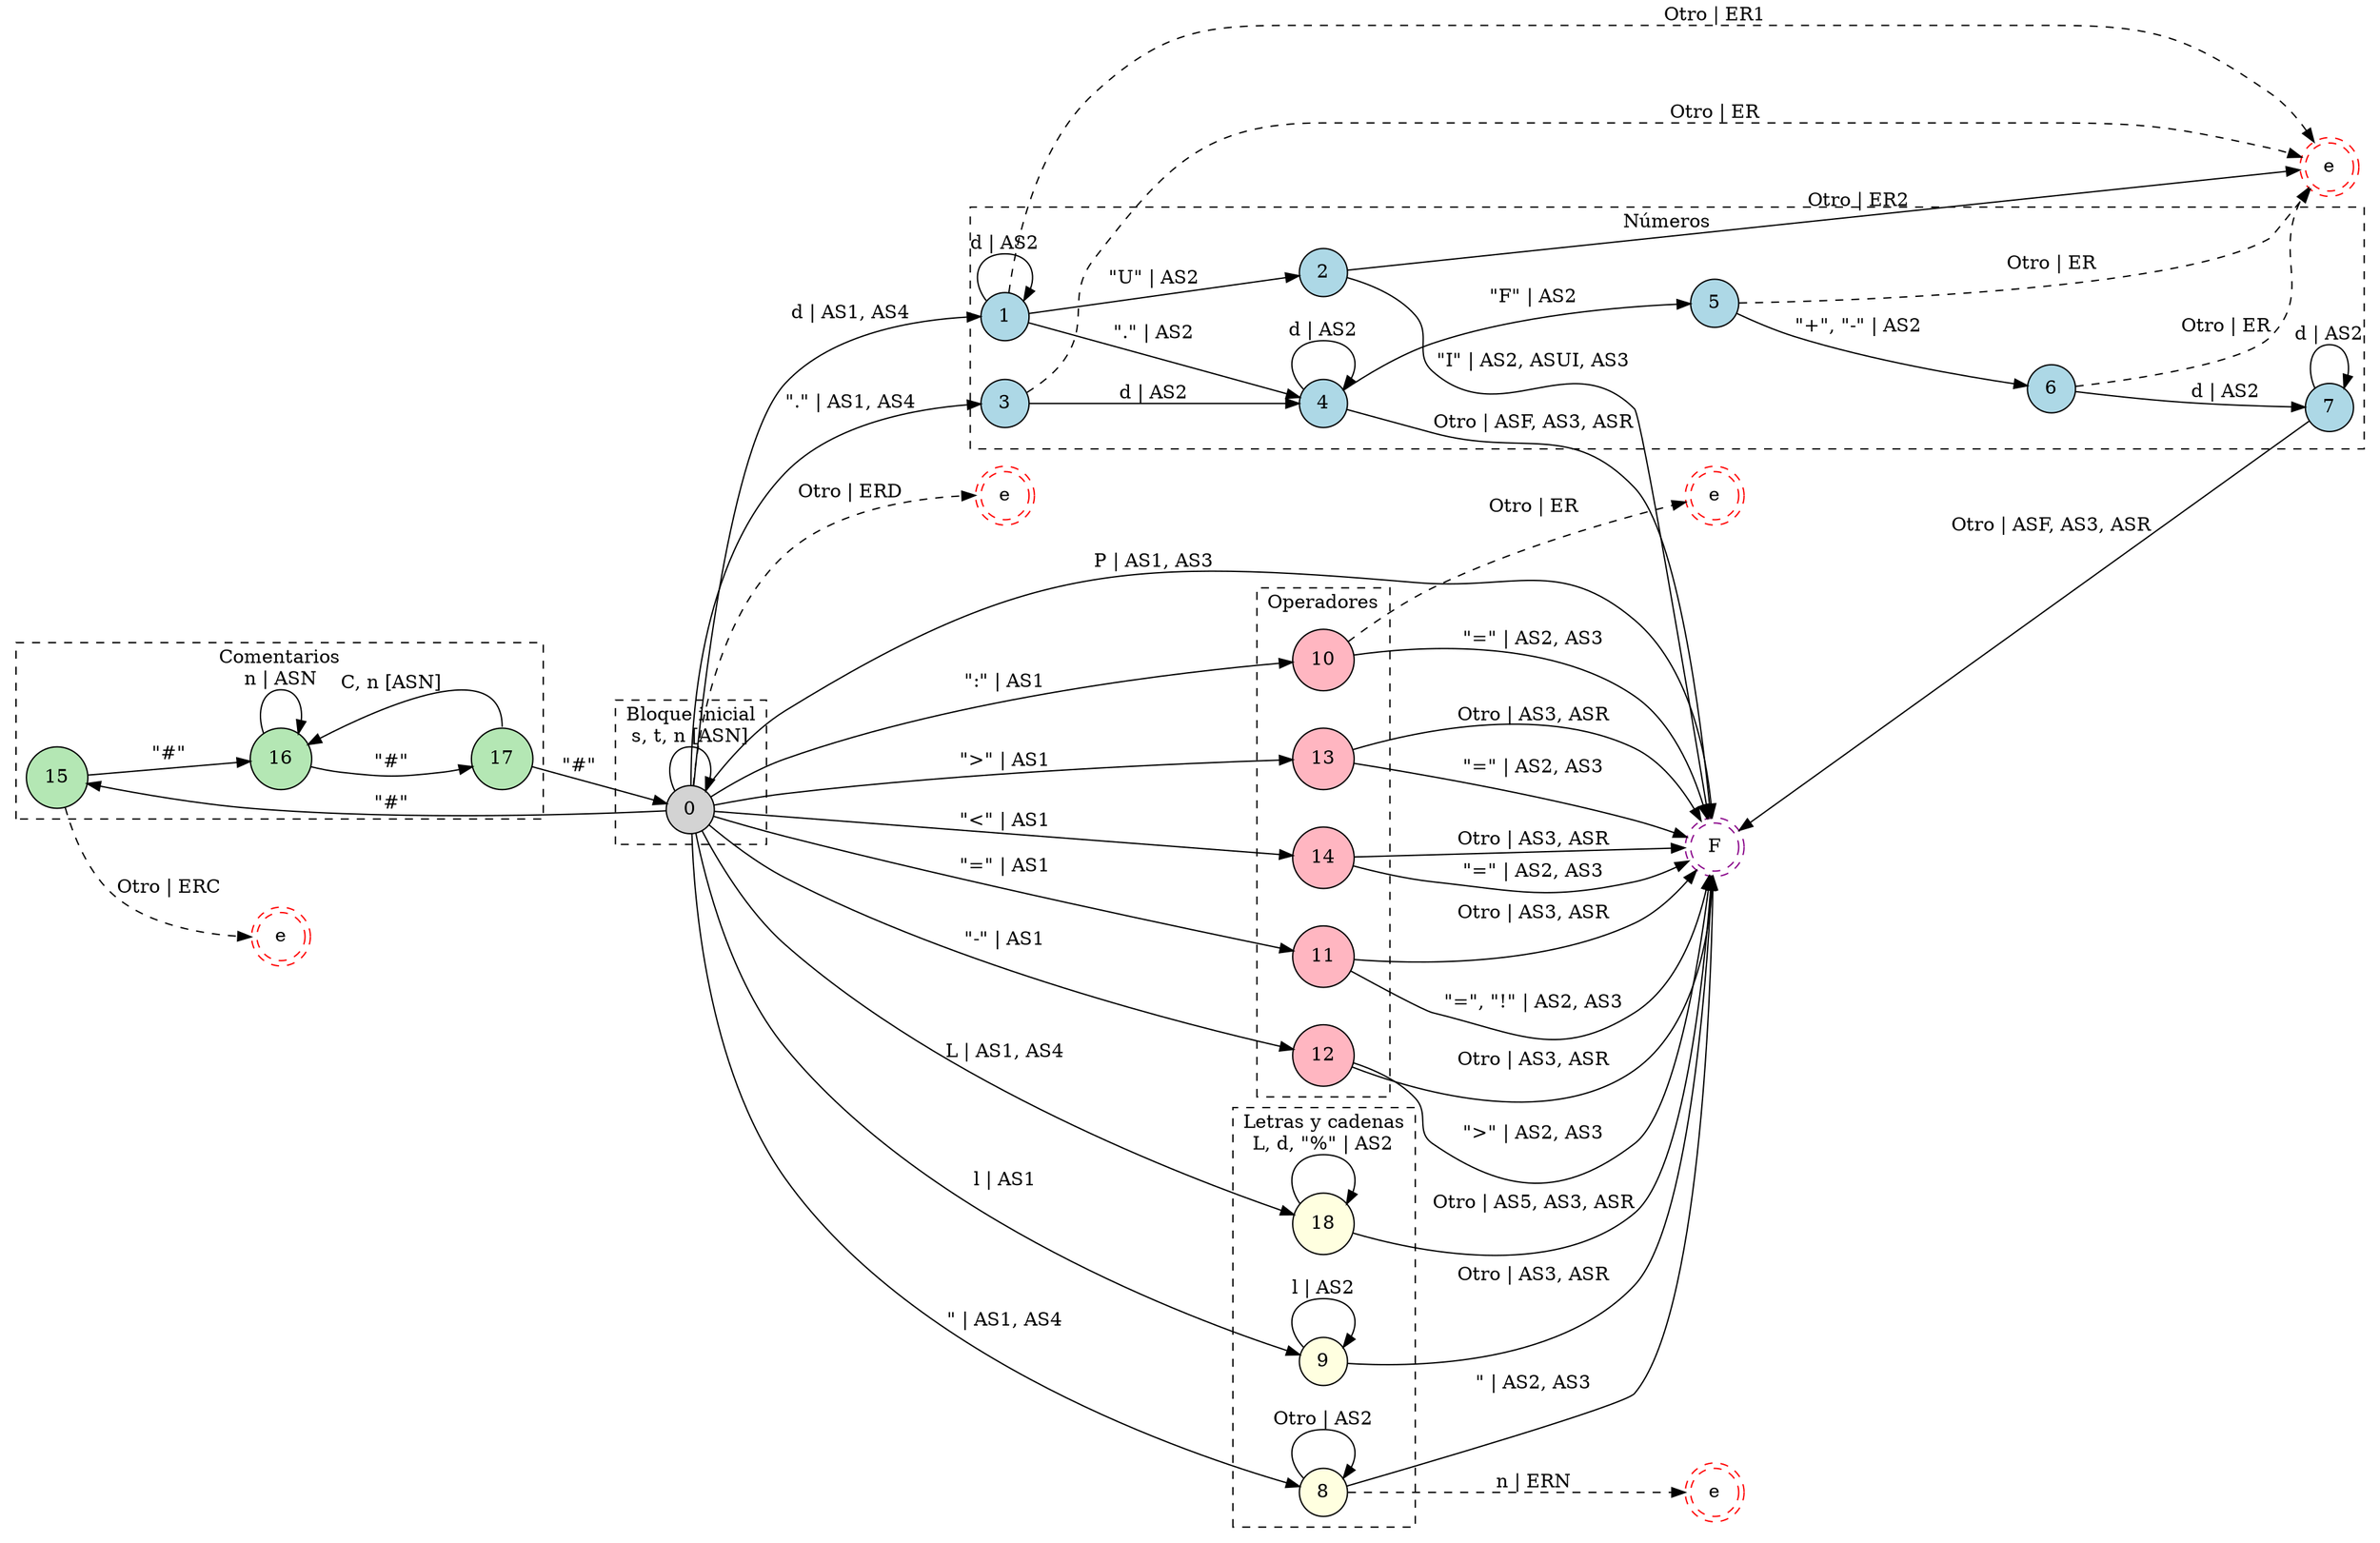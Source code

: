 digraph DFA {
    // Layout general
    rankdir = LR;
    splines = true;
    overlap = false;
    nodesep = 0.4;
    ranksep = 0.6;
    
    // Estados normales
    node [shape = circle; style = filled;];
    
    // Estado de aceptación
    F [shape = doublecircle;style = dashed;color = "#8a048a";];
    
    // Estados de error.
    // Se definen varios para que el autómata quede más claro.
    // Todos referencias al mismo estado de error.
    // ERROR GENERAL.
    eG [shape = doublecircle;style = dashed;color = red;label = "e";];
    // ERROR DE COMENTARIO.
    eC [shape = doublecircle;style = dashed;color = red;label = "e";];
    // ERROR DE OPERADOR.
    eP [shape = doublecircle;style = dashed;color = red;label = "e";];
    // ERROR DE NÚMERO.
    eN [shape = doublecircle;style = dashed;color = red;label = "e";];
    // ERROR DE CADENA.
    eS [shape = doublecircle;style = dashed;color = red;label = "e";];
    
    // -----------------------------
    // Agrupación inicial
    subgraph cluster_inicio {
        label = "Bloque inicial";
        style = dashed;
        fillcolor = lightgrey;
        0;
    }
    
    // Agrupación numérica
    subgraph cluster_num {
        label = "Números";
        style = dashed;
        fillcolor = "#f2f2f2";
        node [fillcolor = lightblue;];
        1;
        2;
        3;
        4;
        5;
        6;
        7;
    }
    
    // Agrupación literales
    subgraph cluster_lit {
        label = "Letras y cadenas";
        style = dashed;
        node [fillcolor = lightyellow;];
        8;
        9;
        18;
    }
    
    // Agrupación operadores
    subgraph cluster_ops {
        label = "Operadores";
        style = dashed;
        node [fillcolor = lightpink;];
        10;
        11;
        12;
        13;
        14;
    }
    
    // Agrupación comentarios
    subgraph cluster_coment {
        label = "Comentarios";
        style = dashed;
        node [fillcolor = "#b4e7b4";];
        15;
        16;
        17;
    }
    
    0 -> 0 [label = "s, t, n [ASN]";];
    0 -> 10 [label = "\":\" | AS1";];
    0 -> 11 [label = "\"=\" | AS1";];
    0 -> 12 [label = "\"-\" | AS1";];
    0 -> 13 [label = "\">\" | AS1";];
    0 -> 14 [label = "\"<\" | AS1";];
    0 -> 15 [label = "\"#\"";];
    0 -> 18 [label = "L | AS1, AS4";];
    0 -> 1 [label = "d | AS1, AS4";];
    0 -> 3 [label = "\".\" | AS1, AS4";];
    0 -> 8 [label = "\" | AS1, AS4";];
    0 -> 9 [label = "l | AS1";];
    0 -> eG [label = "Otro | ERD"; style = dashed;];
    0 -> F [label = "P | AS1, AS3";];
    1 -> 1 [label = "d | AS2";];
    1 -> 2 [label = "\"U\" | AS2";];
    1 -> 4 [label = "\".\" | AS2";];
    1 -> eN [label = "Otro | ER1"; style = dashed;];
    2 -> eN [label = "Otro | ER2";];
    2 -> F [label = "\"I\" | AS2, ASUI, AS3";];
    3 -> 4 [label = "d | AS2";];
    3 -> eN [label = "Otro | ER"; style = dashed;];
    4 -> 4 [label = "d | AS2";];
    4 -> 5 [label = "\"F\" | AS2";];
    4 -> F [label = "Otro | ASF, AS3, ASR";];
    5 -> 6 [label = "\"+\", \"-\" | AS2";];
    5 -> eN [label = "Otro | ER"; style = dashed;];
    6 -> 7 [label = "d | AS2";];
    6 -> eN [label = "Otro | ER"; style = dashed;];
    7 -> 7 [label = "d | AS2";];
    7 -> F [label = "Otro | ASF, AS3, ASR";];
    8 -> 8 [label = "Otro | AS2";];
    8 -> eS [label = "n | ERN"; style = dashed;];
    8 -> F [label = "\" | AS2, AS3";];
    9 -> 9 [label = "l | AS2";];
    9 -> F [label = "Otro | AS3, ASR";];
    10 -> eP [label = "Otro | ER"; style = dashed;];
    10 -> F [label = "\"=\" | AS2, AS3";];
    11 -> F [label = "\"=\", \"!\" | AS2, AS3";];
    11 -> F [label = "Otro | AS3, ASR";];
    12 -> F [label = "\">\" | AS2, AS3";];
    12 -> F [label = "Otro | AS3, ASR";];
    13 -> F [label = "\"=\" | AS2, AS3";];
    13 -> F [label = "Otro | AS3, ASR";];
    14 -> F [label = "\"=\" | AS2, AS3";];
    14 -> F [label = "Otro | AS3, ASR";];
    15 -> 16 [label = "\"#\"";];
    15 -> eC [label = "Otro | ERC"; style = dashed;];
    16 -> 16 [label = "n | ASN";];
    16 -> 17 [label = "\"#\"";];
    17 -> 0 [label = "\"#\"";];
    17 -> 16 [label = "C, n [ASN]"; tailport = n;];
    18 -> 18 [label = "L, d, \"%\" | AS2";];
    18 -> F [label = "Otro | AS5, AS3, ASR";];
}

